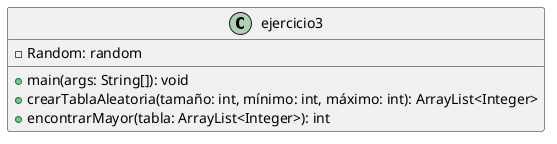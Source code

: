 @startuml
class ejercicio3 {
  -Random: random
  +main(args: String[]): void
  +crearTablaAleatoria(tamaño: int, mínimo: int, máximo: int): ArrayList<Integer>
  +encontrarMayor(tabla: ArrayList<Integer>): int
}

@enduml